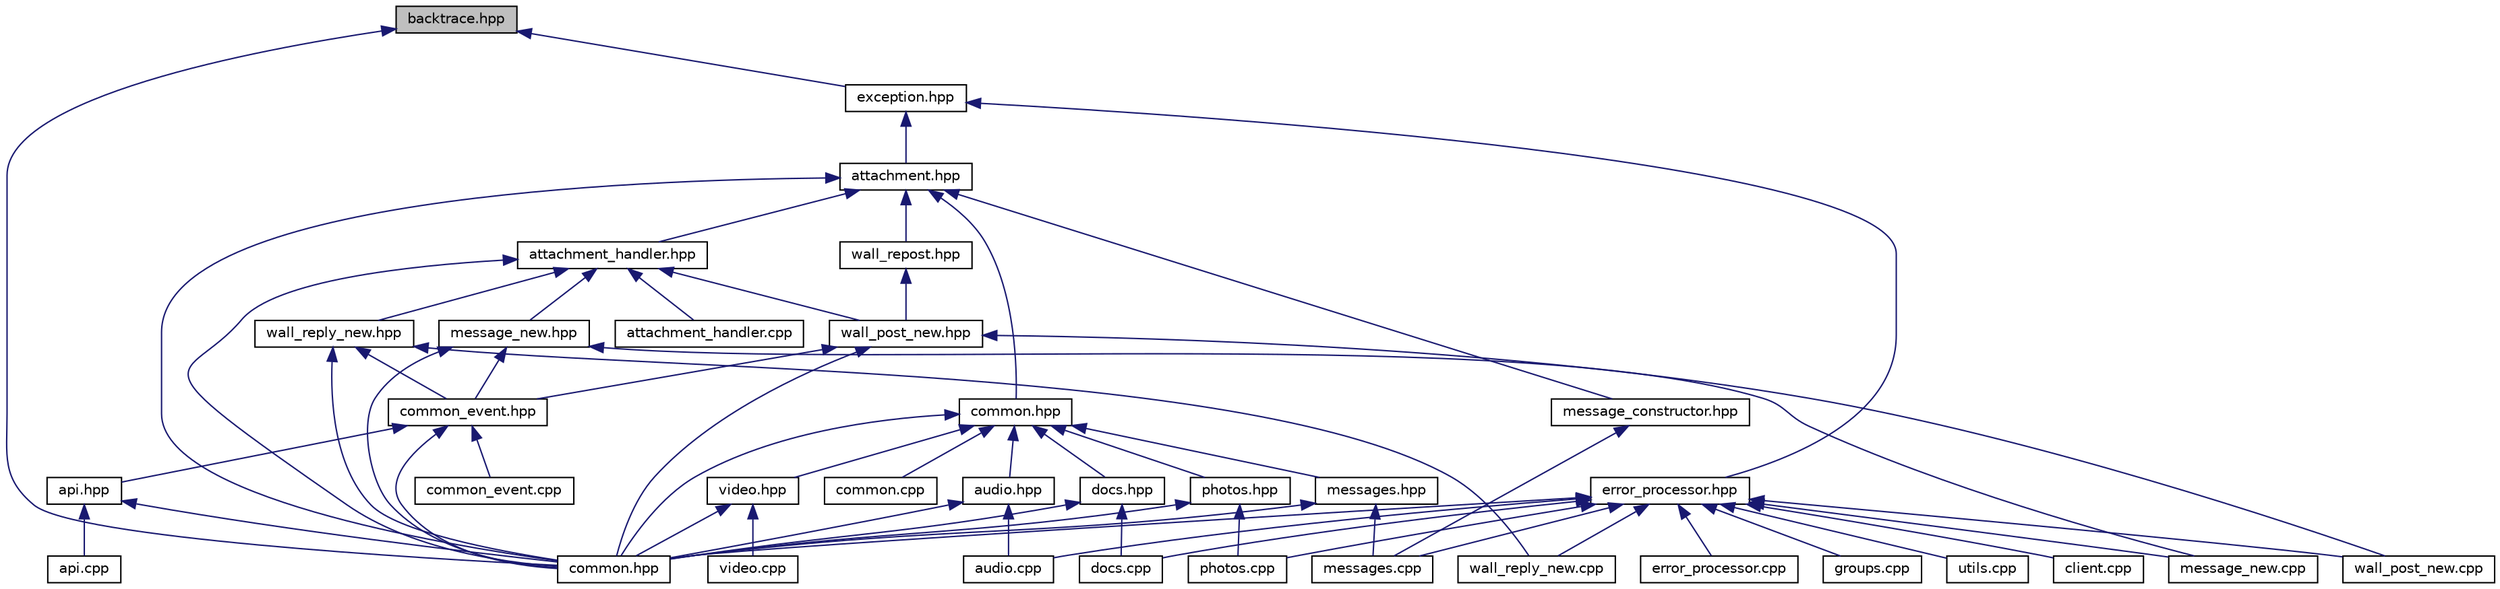 digraph "backtrace.hpp"
{
 // LATEX_PDF_SIZE
  edge [fontname="Helvetica",fontsize="10",labelfontname="Helvetica",labelfontsize="10"];
  node [fontname="Helvetica",fontsize="10",shape=record];
  Node1 [label="backtrace.hpp",height=0.2,width=0.4,color="black", fillcolor="grey75", style="filled", fontcolor="black",tooltip=" "];
  Node1 -> Node2 [dir="back",color="midnightblue",fontsize="10",style="solid",fontname="Helvetica"];
  Node2 [label="common.hpp",height=0.2,width=0.4,color="black", fillcolor="white", style="filled",URL="$common_8hpp.html",tooltip=" "];
  Node1 -> Node3 [dir="back",color="midnightblue",fontsize="10",style="solid",fontname="Helvetica"];
  Node3 [label="exception.hpp",height=0.2,width=0.4,color="black", fillcolor="white", style="filled",URL="$exception_8hpp.html",tooltip=" "];
  Node3 -> Node4 [dir="back",color="midnightblue",fontsize="10",style="solid",fontname="Helvetica"];
  Node4 [label="attachment.hpp",height=0.2,width=0.4,color="black", fillcolor="white", style="filled",URL="$attachment_8hpp.html",tooltip=" "];
  Node4 -> Node2 [dir="back",color="midnightblue",fontsize="10",style="solid",fontname="Helvetica"];
  Node4 -> Node5 [dir="back",color="midnightblue",fontsize="10",style="solid",fontname="Helvetica"];
  Node5 [label="common.hpp",height=0.2,width=0.4,color="black", fillcolor="white", style="filled",URL="$document_2common_8hpp.html",tooltip=" "];
  Node5 -> Node2 [dir="back",color="midnightblue",fontsize="10",style="solid",fontname="Helvetica"];
  Node5 -> Node6 [dir="back",color="midnightblue",fontsize="10",style="solid",fontname="Helvetica"];
  Node6 [label="audio.hpp",height=0.2,width=0.4,color="black", fillcolor="white", style="filled",URL="$audio_8hpp.html",tooltip=" "];
  Node6 -> Node2 [dir="back",color="midnightblue",fontsize="10",style="solid",fontname="Helvetica"];
  Node6 -> Node7 [dir="back",color="midnightblue",fontsize="10",style="solid",fontname="Helvetica"];
  Node7 [label="audio.cpp",height=0.2,width=0.4,color="black", fillcolor="white", style="filled",URL="$audio_8cpp.html",tooltip=" "];
  Node5 -> Node8 [dir="back",color="midnightblue",fontsize="10",style="solid",fontname="Helvetica"];
  Node8 [label="docs.hpp",height=0.2,width=0.4,color="black", fillcolor="white", style="filled",URL="$docs_8hpp.html",tooltip=" "];
  Node8 -> Node2 [dir="back",color="midnightblue",fontsize="10",style="solid",fontname="Helvetica"];
  Node8 -> Node9 [dir="back",color="midnightblue",fontsize="10",style="solid",fontname="Helvetica"];
  Node9 [label="docs.cpp",height=0.2,width=0.4,color="black", fillcolor="white", style="filled",URL="$docs_8cpp.html",tooltip=" "];
  Node5 -> Node10 [dir="back",color="midnightblue",fontsize="10",style="solid",fontname="Helvetica"];
  Node10 [label="messages.hpp",height=0.2,width=0.4,color="black", fillcolor="white", style="filled",URL="$messages_8hpp.html",tooltip=" "];
  Node10 -> Node2 [dir="back",color="midnightblue",fontsize="10",style="solid",fontname="Helvetica"];
  Node10 -> Node11 [dir="back",color="midnightblue",fontsize="10",style="solid",fontname="Helvetica"];
  Node11 [label="messages.cpp",height=0.2,width=0.4,color="black", fillcolor="white", style="filled",URL="$messages_8cpp.html",tooltip=" "];
  Node5 -> Node12 [dir="back",color="midnightblue",fontsize="10",style="solid",fontname="Helvetica"];
  Node12 [label="photos.hpp",height=0.2,width=0.4,color="black", fillcolor="white", style="filled",URL="$photos_8hpp.html",tooltip=" "];
  Node12 -> Node2 [dir="back",color="midnightblue",fontsize="10",style="solid",fontname="Helvetica"];
  Node12 -> Node13 [dir="back",color="midnightblue",fontsize="10",style="solid",fontname="Helvetica"];
  Node13 [label="photos.cpp",height=0.2,width=0.4,color="black", fillcolor="white", style="filled",URL="$photos_8cpp.html",tooltip=" "];
  Node5 -> Node14 [dir="back",color="midnightblue",fontsize="10",style="solid",fontname="Helvetica"];
  Node14 [label="video.hpp",height=0.2,width=0.4,color="black", fillcolor="white", style="filled",URL="$video_8hpp.html",tooltip=" "];
  Node14 -> Node2 [dir="back",color="midnightblue",fontsize="10",style="solid",fontname="Helvetica"];
  Node14 -> Node15 [dir="back",color="midnightblue",fontsize="10",style="solid",fontname="Helvetica"];
  Node15 [label="video.cpp",height=0.2,width=0.4,color="black", fillcolor="white", style="filled",URL="$video_8cpp.html",tooltip=" "];
  Node5 -> Node16 [dir="back",color="midnightblue",fontsize="10",style="solid",fontname="Helvetica"];
  Node16 [label="common.cpp",height=0.2,width=0.4,color="black", fillcolor="white", style="filled",URL="$common_8cpp.html",tooltip=" "];
  Node4 -> Node17 [dir="back",color="midnightblue",fontsize="10",style="solid",fontname="Helvetica"];
  Node17 [label="attachment_handler.hpp",height=0.2,width=0.4,color="black", fillcolor="white", style="filled",URL="$attachment__handler_8hpp.html",tooltip=" "];
  Node17 -> Node2 [dir="back",color="midnightblue",fontsize="10",style="solid",fontname="Helvetica"];
  Node17 -> Node18 [dir="back",color="midnightblue",fontsize="10",style="solid",fontname="Helvetica"];
  Node18 [label="message_new.hpp",height=0.2,width=0.4,color="black", fillcolor="white", style="filled",URL="$message__new_8hpp.html",tooltip=" "];
  Node18 -> Node2 [dir="back",color="midnightblue",fontsize="10",style="solid",fontname="Helvetica"];
  Node18 -> Node19 [dir="back",color="midnightblue",fontsize="10",style="solid",fontname="Helvetica"];
  Node19 [label="common_event.hpp",height=0.2,width=0.4,color="black", fillcolor="white", style="filled",URL="$common__event_8hpp.html",tooltip=" "];
  Node19 -> Node2 [dir="back",color="midnightblue",fontsize="10",style="solid",fontname="Helvetica"];
  Node19 -> Node20 [dir="back",color="midnightblue",fontsize="10",style="solid",fontname="Helvetica"];
  Node20 [label="api.hpp",height=0.2,width=0.4,color="black", fillcolor="white", style="filled",URL="$api_8hpp.html",tooltip=" "];
  Node20 -> Node2 [dir="back",color="midnightblue",fontsize="10",style="solid",fontname="Helvetica"];
  Node20 -> Node21 [dir="back",color="midnightblue",fontsize="10",style="solid",fontname="Helvetica"];
  Node21 [label="api.cpp",height=0.2,width=0.4,color="black", fillcolor="white", style="filled",URL="$api_8cpp.html",tooltip=" "];
  Node19 -> Node22 [dir="back",color="midnightblue",fontsize="10",style="solid",fontname="Helvetica"];
  Node22 [label="common_event.cpp",height=0.2,width=0.4,color="black", fillcolor="white", style="filled",URL="$common__event_8cpp.html",tooltip=" "];
  Node18 -> Node23 [dir="back",color="midnightblue",fontsize="10",style="solid",fontname="Helvetica"];
  Node23 [label="message_new.cpp",height=0.2,width=0.4,color="black", fillcolor="white", style="filled",URL="$message__new_8cpp.html",tooltip=" "];
  Node17 -> Node24 [dir="back",color="midnightblue",fontsize="10",style="solid",fontname="Helvetica"];
  Node24 [label="wall_post_new.hpp",height=0.2,width=0.4,color="black", fillcolor="white", style="filled",URL="$wall__post__new_8hpp.html",tooltip=" "];
  Node24 -> Node2 [dir="back",color="midnightblue",fontsize="10",style="solid",fontname="Helvetica"];
  Node24 -> Node19 [dir="back",color="midnightblue",fontsize="10",style="solid",fontname="Helvetica"];
  Node24 -> Node25 [dir="back",color="midnightblue",fontsize="10",style="solid",fontname="Helvetica"];
  Node25 [label="wall_post_new.cpp",height=0.2,width=0.4,color="black", fillcolor="white", style="filled",URL="$wall__post__new_8cpp.html",tooltip=" "];
  Node17 -> Node26 [dir="back",color="midnightblue",fontsize="10",style="solid",fontname="Helvetica"];
  Node26 [label="wall_reply_new.hpp",height=0.2,width=0.4,color="black", fillcolor="white", style="filled",URL="$wall__reply__new_8hpp.html",tooltip=" "];
  Node26 -> Node2 [dir="back",color="midnightblue",fontsize="10",style="solid",fontname="Helvetica"];
  Node26 -> Node19 [dir="back",color="midnightblue",fontsize="10",style="solid",fontname="Helvetica"];
  Node26 -> Node27 [dir="back",color="midnightblue",fontsize="10",style="solid",fontname="Helvetica"];
  Node27 [label="wall_reply_new.cpp",height=0.2,width=0.4,color="black", fillcolor="white", style="filled",URL="$wall__reply__new_8cpp.html",tooltip=" "];
  Node17 -> Node28 [dir="back",color="midnightblue",fontsize="10",style="solid",fontname="Helvetica"];
  Node28 [label="attachment_handler.cpp",height=0.2,width=0.4,color="black", fillcolor="white", style="filled",URL="$attachment__handler_8cpp.html",tooltip=" "];
  Node4 -> Node29 [dir="back",color="midnightblue",fontsize="10",style="solid",fontname="Helvetica"];
  Node29 [label="wall_repost.hpp",height=0.2,width=0.4,color="black", fillcolor="white", style="filled",URL="$wall__repost_8hpp.html",tooltip=" "];
  Node29 -> Node24 [dir="back",color="midnightblue",fontsize="10",style="solid",fontname="Helvetica"];
  Node4 -> Node30 [dir="back",color="midnightblue",fontsize="10",style="solid",fontname="Helvetica"];
  Node30 [label="message_constructor.hpp",height=0.2,width=0.4,color="black", fillcolor="white", style="filled",URL="$message__constructor_8hpp.html",tooltip=" "];
  Node30 -> Node11 [dir="back",color="midnightblue",fontsize="10",style="solid",fontname="Helvetica"];
  Node3 -> Node31 [dir="back",color="midnightblue",fontsize="10",style="solid",fontname="Helvetica"];
  Node31 [label="error_processor.hpp",height=0.2,width=0.4,color="black", fillcolor="white", style="filled",URL="$error__processor_8hpp.html",tooltip=" "];
  Node31 -> Node2 [dir="back",color="midnightblue",fontsize="10",style="solid",fontname="Helvetica"];
  Node31 -> Node23 [dir="back",color="midnightblue",fontsize="10",style="solid",fontname="Helvetica"];
  Node31 -> Node25 [dir="back",color="midnightblue",fontsize="10",style="solid",fontname="Helvetica"];
  Node31 -> Node27 [dir="back",color="midnightblue",fontsize="10",style="solid",fontname="Helvetica"];
  Node31 -> Node32 [dir="back",color="midnightblue",fontsize="10",style="solid",fontname="Helvetica"];
  Node32 [label="error_processor.cpp",height=0.2,width=0.4,color="black", fillcolor="white", style="filled",URL="$error__processor_8cpp.html",tooltip=" "];
  Node31 -> Node7 [dir="back",color="midnightblue",fontsize="10",style="solid",fontname="Helvetica"];
  Node31 -> Node9 [dir="back",color="midnightblue",fontsize="10",style="solid",fontname="Helvetica"];
  Node31 -> Node33 [dir="back",color="midnightblue",fontsize="10",style="solid",fontname="Helvetica"];
  Node33 [label="groups.cpp",height=0.2,width=0.4,color="black", fillcolor="white", style="filled",URL="$groups_8cpp.html",tooltip=" "];
  Node31 -> Node11 [dir="back",color="midnightblue",fontsize="10",style="solid",fontname="Helvetica"];
  Node31 -> Node13 [dir="back",color="midnightblue",fontsize="10",style="solid",fontname="Helvetica"];
  Node31 -> Node34 [dir="back",color="midnightblue",fontsize="10",style="solid",fontname="Helvetica"];
  Node34 [label="utils.cpp",height=0.2,width=0.4,color="black", fillcolor="white", style="filled",URL="$utils_8cpp.html",tooltip=" "];
  Node31 -> Node35 [dir="back",color="midnightblue",fontsize="10",style="solid",fontname="Helvetica"];
  Node35 [label="client.cpp",height=0.2,width=0.4,color="black", fillcolor="white", style="filled",URL="$oauth_2client_8cpp.html",tooltip=" "];
}
